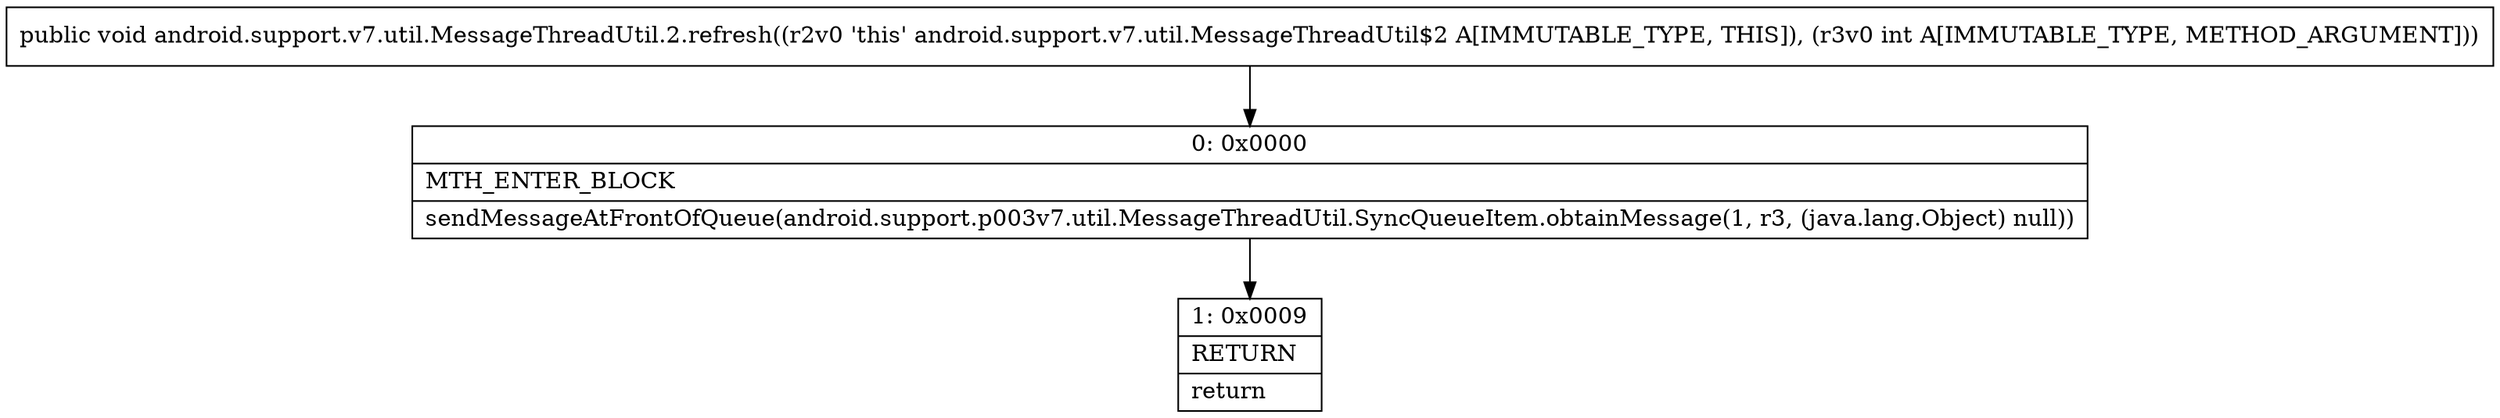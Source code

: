 digraph "CFG forandroid.support.v7.util.MessageThreadUtil.2.refresh(I)V" {
Node_0 [shape=record,label="{0\:\ 0x0000|MTH_ENTER_BLOCK\l|sendMessageAtFrontOfQueue(android.support.p003v7.util.MessageThreadUtil.SyncQueueItem.obtainMessage(1, r3, (java.lang.Object) null))\l}"];
Node_1 [shape=record,label="{1\:\ 0x0009|RETURN\l|return\l}"];
MethodNode[shape=record,label="{public void android.support.v7.util.MessageThreadUtil.2.refresh((r2v0 'this' android.support.v7.util.MessageThreadUtil$2 A[IMMUTABLE_TYPE, THIS]), (r3v0 int A[IMMUTABLE_TYPE, METHOD_ARGUMENT])) }"];
MethodNode -> Node_0;
Node_0 -> Node_1;
}

